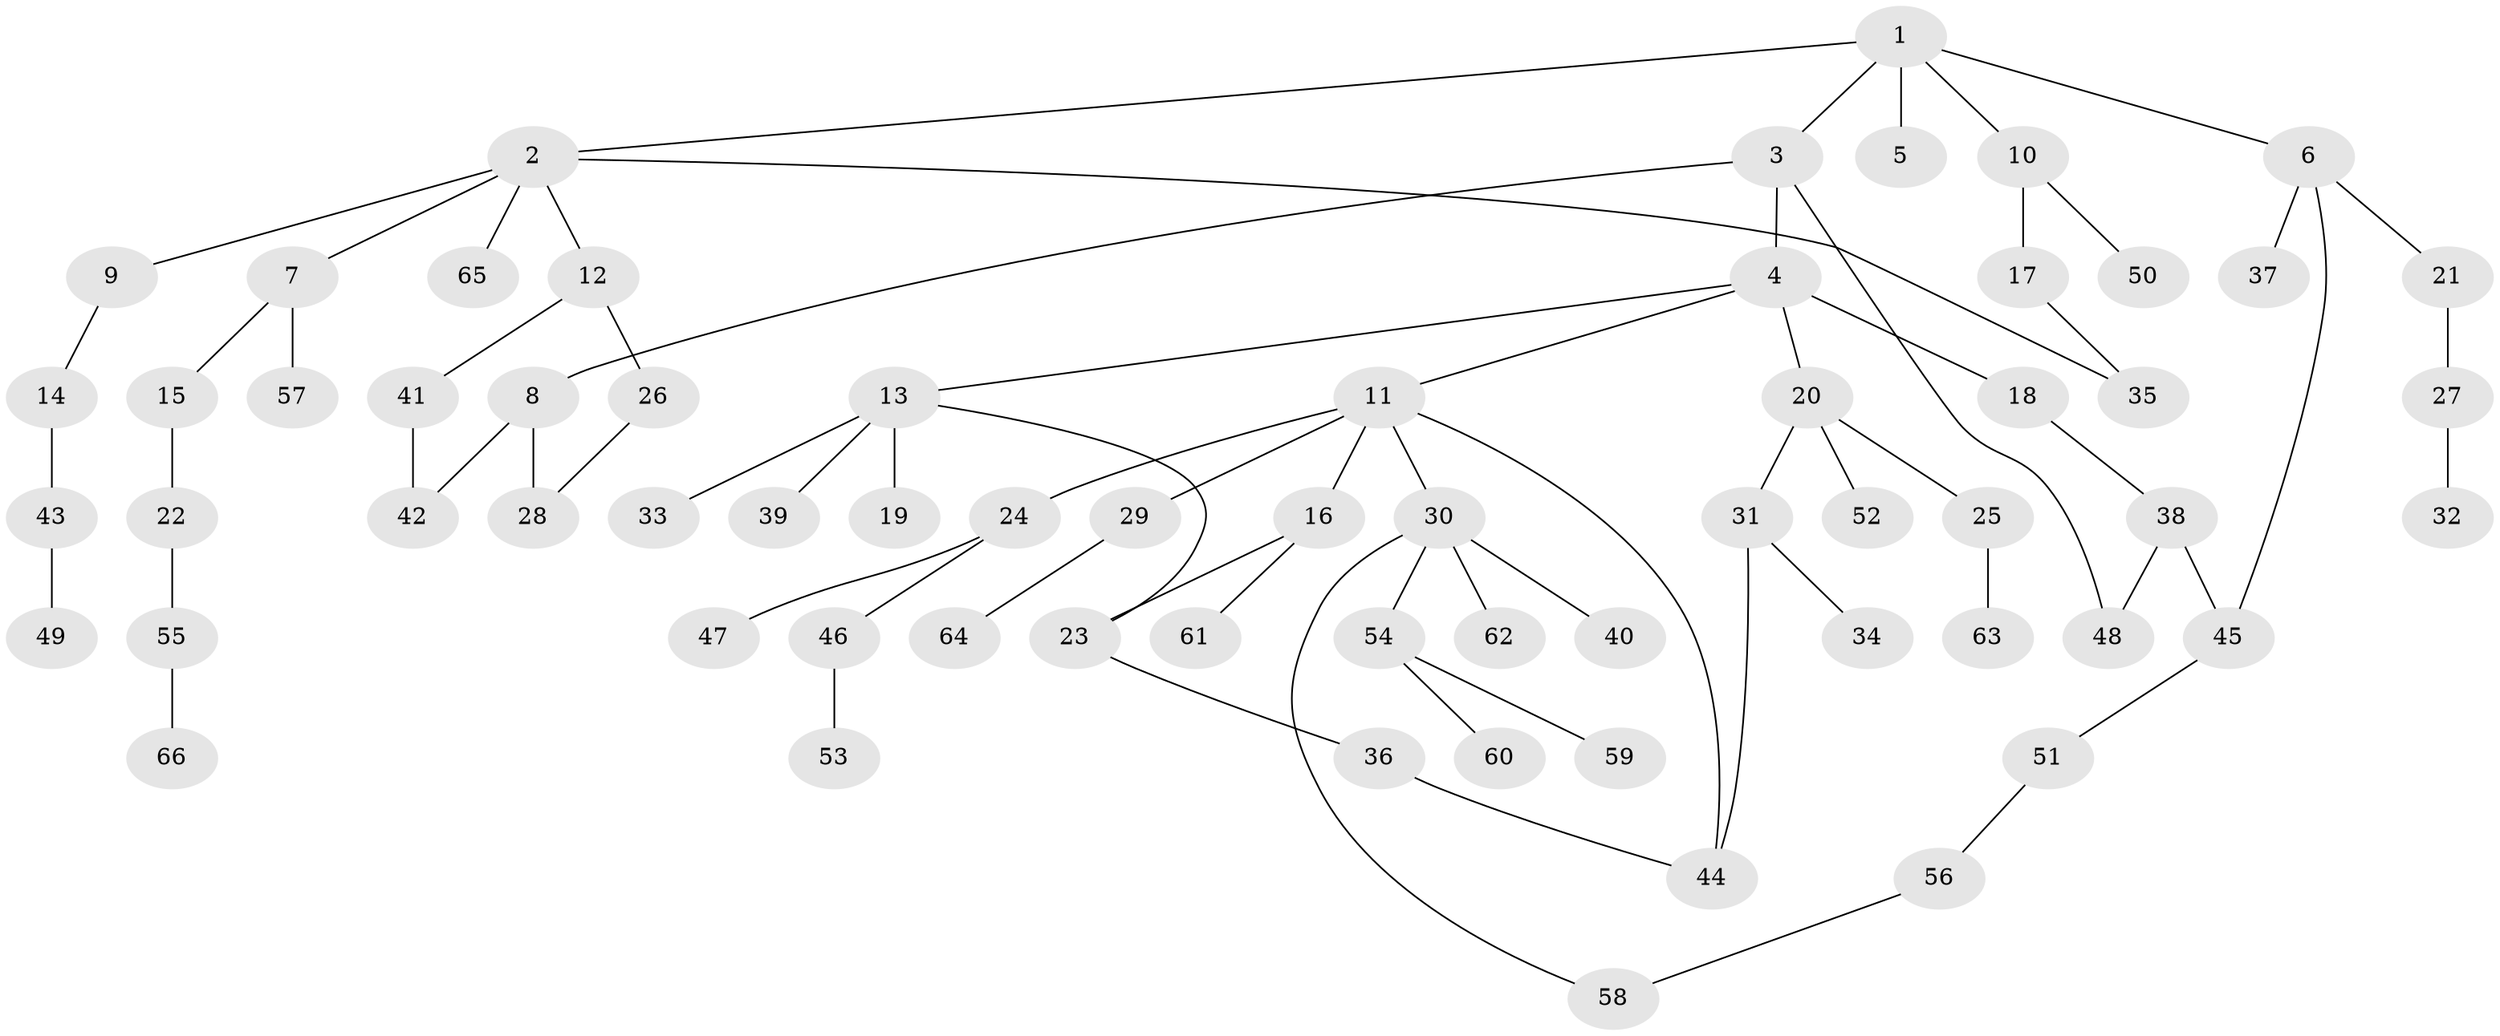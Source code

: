 // Generated by graph-tools (version 1.1) at 2025/25/03/09/25 03:25:26]
// undirected, 66 vertices, 74 edges
graph export_dot {
graph [start="1"]
  node [color=gray90,style=filled];
  1;
  2;
  3;
  4;
  5;
  6;
  7;
  8;
  9;
  10;
  11;
  12;
  13;
  14;
  15;
  16;
  17;
  18;
  19;
  20;
  21;
  22;
  23;
  24;
  25;
  26;
  27;
  28;
  29;
  30;
  31;
  32;
  33;
  34;
  35;
  36;
  37;
  38;
  39;
  40;
  41;
  42;
  43;
  44;
  45;
  46;
  47;
  48;
  49;
  50;
  51;
  52;
  53;
  54;
  55;
  56;
  57;
  58;
  59;
  60;
  61;
  62;
  63;
  64;
  65;
  66;
  1 -- 2;
  1 -- 3;
  1 -- 5;
  1 -- 6;
  1 -- 10;
  2 -- 7;
  2 -- 9;
  2 -- 12;
  2 -- 65;
  2 -- 35;
  3 -- 4;
  3 -- 8;
  3 -- 48;
  4 -- 11;
  4 -- 13;
  4 -- 18;
  4 -- 20;
  6 -- 21;
  6 -- 37;
  6 -- 45;
  7 -- 15;
  7 -- 57;
  8 -- 28;
  8 -- 42;
  9 -- 14;
  10 -- 17;
  10 -- 50;
  11 -- 16;
  11 -- 24;
  11 -- 29;
  11 -- 30;
  11 -- 44;
  12 -- 26;
  12 -- 41;
  13 -- 19;
  13 -- 33;
  13 -- 39;
  13 -- 23;
  14 -- 43;
  15 -- 22;
  16 -- 23;
  16 -- 61;
  17 -- 35;
  18 -- 38;
  20 -- 25;
  20 -- 31;
  20 -- 52;
  21 -- 27;
  22 -- 55;
  23 -- 36;
  24 -- 46;
  24 -- 47;
  25 -- 63;
  26 -- 28;
  27 -- 32;
  29 -- 64;
  30 -- 40;
  30 -- 54;
  30 -- 62;
  30 -- 58;
  31 -- 34;
  31 -- 44;
  36 -- 44;
  38 -- 45;
  38 -- 48;
  41 -- 42;
  43 -- 49;
  45 -- 51;
  46 -- 53;
  51 -- 56;
  54 -- 59;
  54 -- 60;
  55 -- 66;
  56 -- 58;
}
